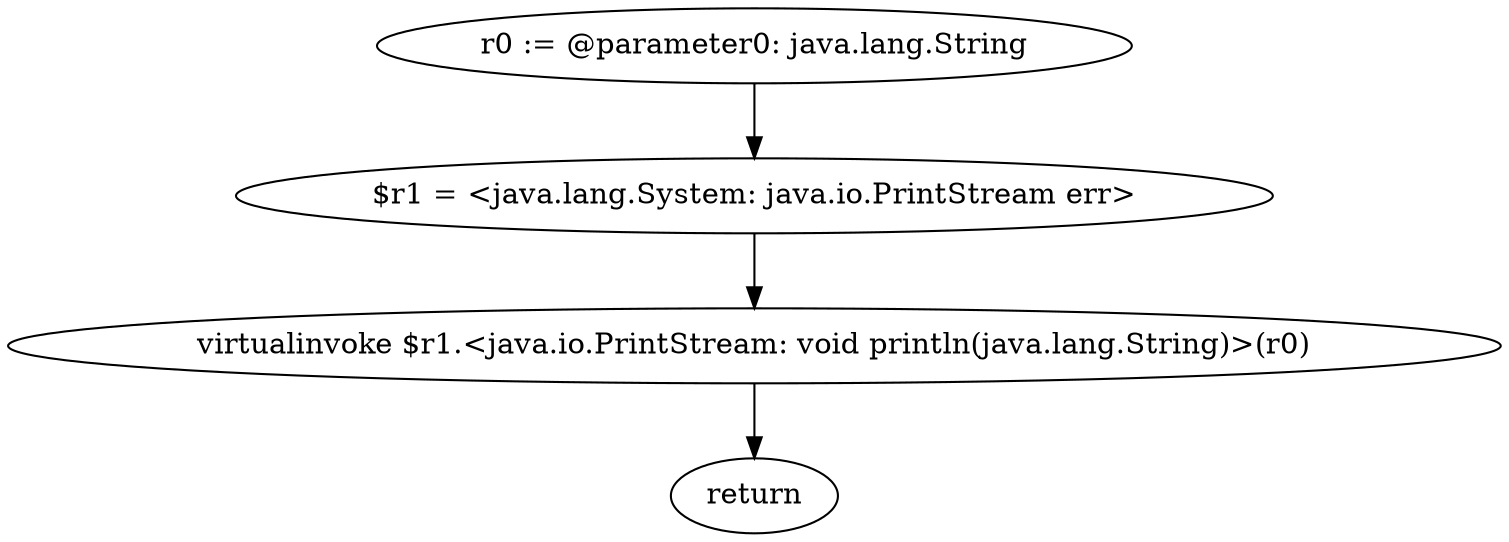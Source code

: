 digraph "unitGraph" {
    "r0 := @parameter0: java.lang.String"
    "$r1 = <java.lang.System: java.io.PrintStream err>"
    "virtualinvoke $r1.<java.io.PrintStream: void println(java.lang.String)>(r0)"
    "return"
    "r0 := @parameter0: java.lang.String"->"$r1 = <java.lang.System: java.io.PrintStream err>";
    "$r1 = <java.lang.System: java.io.PrintStream err>"->"virtualinvoke $r1.<java.io.PrintStream: void println(java.lang.String)>(r0)";
    "virtualinvoke $r1.<java.io.PrintStream: void println(java.lang.String)>(r0)"->"return";
}
